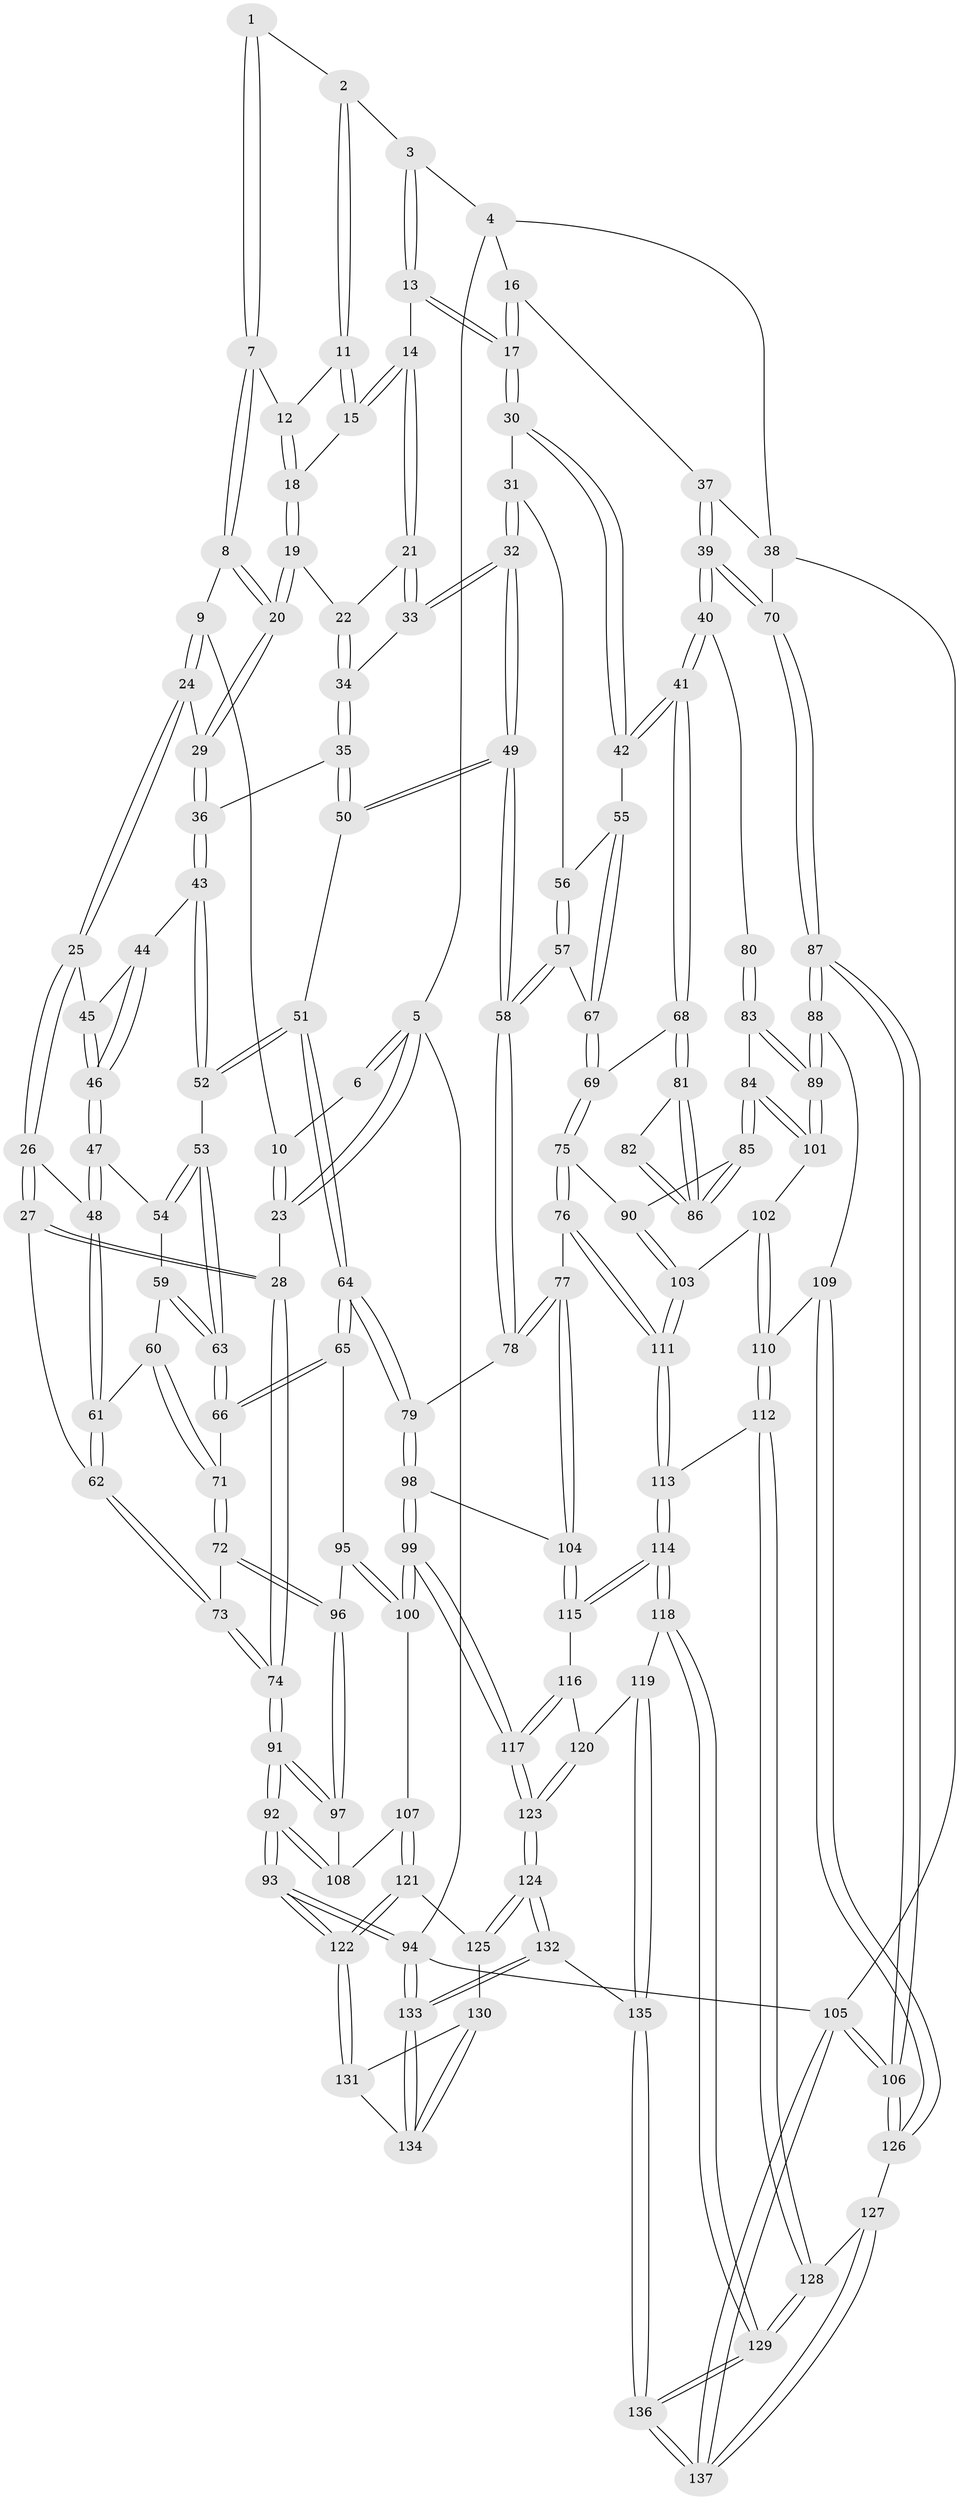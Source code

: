 // Generated by graph-tools (version 1.1) at 2025/59/03/09/25 04:59:54]
// undirected, 137 vertices, 339 edges
graph export_dot {
graph [start="1"]
  node [color=gray90,style=filled];
  1 [pos="+0.19029413790715674+0"];
  2 [pos="+0.4336143873982522+0"];
  3 [pos="+0.7414320116456123+0"];
  4 [pos="+0.7843978915767238+0"];
  5 [pos="+0+0"];
  6 [pos="+0.1462170402098412+0"];
  7 [pos="+0.2561492945125863+0.11705835481519351"];
  8 [pos="+0.1707182958887088+0.15046495767698675"];
  9 [pos="+0.11148751376289781+0.1655958849220344"];
  10 [pos="+0.09188715217786853+0.1611314187486153"];
  11 [pos="+0.4248765507080908+0.01785222238986094"];
  12 [pos="+0.28748850532471876+0.12563877784056476"];
  13 [pos="+0.6025081623639897+0.17503833514424397"];
  14 [pos="+0.590704823168698+0.17578467026378827"];
  15 [pos="+0.5465825539177945+0.14042675943059113"];
  16 [pos="+0.8731183929102977+0.22423131168312962"];
  17 [pos="+0.741205416432922+0.2799219431261007"];
  18 [pos="+0.30125828787698644+0.1449213438094762"];
  19 [pos="+0.365205202301063+0.2642863127944045"];
  20 [pos="+0.2799327539806286+0.3295607132243489"];
  21 [pos="+0.49125671836206686+0.24905572385546157"];
  22 [pos="+0.3989617134585547+0.27425554827753357"];
  23 [pos="+0+0.21679455790558083"];
  24 [pos="+0.1841956884527509+0.3529018460127379"];
  25 [pos="+0.17531957811283475+0.3665198504188723"];
  26 [pos="+0.07025827211479896+0.4249120863613647"];
  27 [pos="+0+0.4267976889926038"];
  28 [pos="+0+0.358376327122021"];
  29 [pos="+0.2778806931158517+0.3317949346087222"];
  30 [pos="+0.7383407774709283+0.29628911083555654"];
  31 [pos="+0.6025794376144681+0.4162924769351453"];
  32 [pos="+0.5578984259685265+0.42958137090647447"];
  33 [pos="+0.5236368816303755+0.3964520491145226"];
  34 [pos="+0.4153446029079915+0.400534059299413"];
  35 [pos="+0.40601794199089897+0.4243341184045157"];
  36 [pos="+0.3111313310042471+0.4197025353174863"];
  37 [pos="+0.878016606679939+0.22480574606214326"];
  38 [pos="+1+0.14249104739717022"];
  39 [pos="+0.9935199973636256+0.5337386834027886"];
  40 [pos="+0.9910073763806112+0.534299151476911"];
  41 [pos="+0.8172425868715719+0.48049490165810604"];
  42 [pos="+0.7653218050318965+0.39147623586860303"];
  43 [pos="+0.2982274380705543+0.44597856645044043"];
  44 [pos="+0.2940926616420907+0.4463884723597278"];
  45 [pos="+0.19920178542611724+0.40753338745672996"];
  46 [pos="+0.22048673102829525+0.4750589306097059"];
  47 [pos="+0.21815394339809088+0.484725468934334"];
  48 [pos="+0.09801275294544586+0.45452799040937786"];
  49 [pos="+0.49493873183252957+0.5454956142244591"];
  50 [pos="+0.43279184102981166+0.5379022760557159"];
  51 [pos="+0.42150445728767344+0.5439530228104386"];
  52 [pos="+0.3094140694808895+0.49033818005605867"];
  53 [pos="+0.2753359239068952+0.5195096095540691"];
  54 [pos="+0.21830392771903295+0.488253284620297"];
  55 [pos="+0.6646675074183462+0.5237243685099977"];
  56 [pos="+0.6227684041073526+0.4612689437708363"];
  57 [pos="+0.587022263546944+0.5615169342955821"];
  58 [pos="+0.5111212007191878+0.561648122169379"];
  59 [pos="+0.20004779079657808+0.5155692212156011"];
  60 [pos="+0.15712209541353225+0.5401819895974663"];
  61 [pos="+0.1561828206793861+0.5394391929064501"];
  62 [pos="+0.05538305913573732+0.5642898981762269"];
  63 [pos="+0.2677029552499417+0.58641619742807"];
  64 [pos="+0.3244016669577383+0.6612803941826721"];
  65 [pos="+0.31154794059502877+0.659313423178013"];
  66 [pos="+0.2733593280925754+0.6208630527338213"];
  67 [pos="+0.6623539645330792+0.5700308357436001"];
  68 [pos="+0.7386044194579257+0.6076510816992843"];
  69 [pos="+0.6986711250786273+0.6061137062541504"];
  70 [pos="+1+0.551236369916385"];
  71 [pos="+0.1653314885402369+0.597691209704855"];
  72 [pos="+0.09698516666474201+0.6603313077891837"];
  73 [pos="+0.07557934853204316+0.6479213304396823"];
  74 [pos="+0+0.6814758283813068"];
  75 [pos="+0.6028960403337644+0.7331119502681597"];
  76 [pos="+0.5722652449068277+0.7516148353999016"];
  77 [pos="+0.5684870068363875+0.7522372483938252"];
  78 [pos="+0.5362673696324647+0.6975296691771518"];
  79 [pos="+0.3311595120105034+0.670893280119291"];
  80 [pos="+0.9364770911959771+0.5941776921798085"];
  81 [pos="+0.7513043918059583+0.6212574316430324"];
  82 [pos="+0.8903907260740462+0.6014847776562591"];
  83 [pos="+0.9151466229188929+0.6351707123786826"];
  84 [pos="+0.8041204343208715+0.7110692190825347"];
  85 [pos="+0.793459415124765+0.7024303183876657"];
  86 [pos="+0.7812688043766348+0.678477374944073"];
  87 [pos="+1+0.8255396217176085"];
  88 [pos="+0.9651534091080395+0.8124556538500322"];
  89 [pos="+0.9346746270497166+0.7868217861086155"];
  90 [pos="+0.7038097723724028+0.7446071239860579"];
  91 [pos="+0+0.7147009718435915"];
  92 [pos="+0+0.8899036699331628"];
  93 [pos="+0+1"];
  94 [pos="+0+1"];
  95 [pos="+0.2523608067969126+0.7014196875301938"];
  96 [pos="+0.1182646006299004+0.7206769051077848"];
  97 [pos="+0.10583429173247048+0.7700885465719479"];
  98 [pos="+0.36066516163342804+0.7582829328841948"];
  99 [pos="+0.33823271953848916+0.8704833251880015"];
  100 [pos="+0.22872149377633932+0.8217156371127335"];
  101 [pos="+0.8185703306972174+0.7443340197885656"];
  102 [pos="+0.8016792660999819+0.7761704734687107"];
  103 [pos="+0.7337817194675111+0.8089054893836469"];
  104 [pos="+0.5552006422258279+0.7707728482004638"];
  105 [pos="+1+1"];
  106 [pos="+1+1"];
  107 [pos="+0.12695381496281566+0.8377235685554855"];
  108 [pos="+0.11035262876142775+0.7946786325943548"];
  109 [pos="+0.8977098472166996+0.8747846045745628"];
  110 [pos="+0.8109828977759439+0.8644731113877298"];
  111 [pos="+0.7058717253520881+0.8505667160943536"];
  112 [pos="+0.7799745595427006+0.8898843487605783"];
  113 [pos="+0.7077821215870792+0.8583851731851992"];
  114 [pos="+0.6577069984675574+0.9349356900527022"];
  115 [pos="+0.5533696206238159+0.7775536385250724"];
  116 [pos="+0.5510010532563879+0.7821459491923043"];
  117 [pos="+0.35456215922553624+0.9139696596848297"];
  118 [pos="+0.6523370578015861+0.9588882046314419"];
  119 [pos="+0.548467899030439+0.9219325132780727"];
  120 [pos="+0.5396170893530422+0.8978703774287622"];
  121 [pos="+0.12672515196042314+0.8386167964128954"];
  122 [pos="+0+0.9950321622278024"];
  123 [pos="+0.35482632440421163+0.925810398432082"];
  124 [pos="+0.33759426664021297+1"];
  125 [pos="+0.13187714981172774+0.8577334140853695"];
  126 [pos="+0.8843749218075388+0.9506792562301152"];
  127 [pos="+0.8477478135729688+0.9971647407466777"];
  128 [pos="+0.7843914677449577+0.9389102452999586"];
  129 [pos="+0.6640751643060092+0.9933238271035216"];
  130 [pos="+0.12810672470140305+0.886600417468547"];
  131 [pos="+0.061431341338926825+0.9532727460585799"];
  132 [pos="+0.34619533830751564+1"];
  133 [pos="+0.23029838232891747+1"];
  134 [pos="+0.13363155641008595+0.9853893060287318"];
  135 [pos="+0.3533707760945154+1"];
  136 [pos="+0.6408308647609352+1"];
  137 [pos="+0.8509997070434728+1"];
  1 -- 2;
  1 -- 7;
  1 -- 7;
  2 -- 3;
  2 -- 11;
  2 -- 11;
  3 -- 4;
  3 -- 13;
  3 -- 13;
  4 -- 5;
  4 -- 16;
  4 -- 38;
  5 -- 6;
  5 -- 6;
  5 -- 23;
  5 -- 23;
  5 -- 94;
  6 -- 10;
  7 -- 8;
  7 -- 8;
  7 -- 12;
  8 -- 9;
  8 -- 20;
  8 -- 20;
  9 -- 10;
  9 -- 24;
  9 -- 24;
  10 -- 23;
  10 -- 23;
  11 -- 12;
  11 -- 15;
  11 -- 15;
  12 -- 18;
  12 -- 18;
  13 -- 14;
  13 -- 17;
  13 -- 17;
  14 -- 15;
  14 -- 15;
  14 -- 21;
  14 -- 21;
  15 -- 18;
  16 -- 17;
  16 -- 17;
  16 -- 37;
  17 -- 30;
  17 -- 30;
  18 -- 19;
  18 -- 19;
  19 -- 20;
  19 -- 20;
  19 -- 22;
  20 -- 29;
  20 -- 29;
  21 -- 22;
  21 -- 33;
  21 -- 33;
  22 -- 34;
  22 -- 34;
  23 -- 28;
  24 -- 25;
  24 -- 25;
  24 -- 29;
  25 -- 26;
  25 -- 26;
  25 -- 45;
  26 -- 27;
  26 -- 27;
  26 -- 48;
  27 -- 28;
  27 -- 28;
  27 -- 62;
  28 -- 74;
  28 -- 74;
  29 -- 36;
  29 -- 36;
  30 -- 31;
  30 -- 42;
  30 -- 42;
  31 -- 32;
  31 -- 32;
  31 -- 56;
  32 -- 33;
  32 -- 33;
  32 -- 49;
  32 -- 49;
  33 -- 34;
  34 -- 35;
  34 -- 35;
  35 -- 36;
  35 -- 50;
  35 -- 50;
  36 -- 43;
  36 -- 43;
  37 -- 38;
  37 -- 39;
  37 -- 39;
  38 -- 70;
  38 -- 105;
  39 -- 40;
  39 -- 40;
  39 -- 70;
  39 -- 70;
  40 -- 41;
  40 -- 41;
  40 -- 80;
  41 -- 42;
  41 -- 42;
  41 -- 68;
  41 -- 68;
  42 -- 55;
  43 -- 44;
  43 -- 52;
  43 -- 52;
  44 -- 45;
  44 -- 46;
  44 -- 46;
  45 -- 46;
  45 -- 46;
  46 -- 47;
  46 -- 47;
  47 -- 48;
  47 -- 48;
  47 -- 54;
  48 -- 61;
  48 -- 61;
  49 -- 50;
  49 -- 50;
  49 -- 58;
  49 -- 58;
  50 -- 51;
  51 -- 52;
  51 -- 52;
  51 -- 64;
  51 -- 64;
  52 -- 53;
  53 -- 54;
  53 -- 54;
  53 -- 63;
  53 -- 63;
  54 -- 59;
  55 -- 56;
  55 -- 67;
  55 -- 67;
  56 -- 57;
  56 -- 57;
  57 -- 58;
  57 -- 58;
  57 -- 67;
  58 -- 78;
  58 -- 78;
  59 -- 60;
  59 -- 63;
  59 -- 63;
  60 -- 61;
  60 -- 71;
  60 -- 71;
  61 -- 62;
  61 -- 62;
  62 -- 73;
  62 -- 73;
  63 -- 66;
  63 -- 66;
  64 -- 65;
  64 -- 65;
  64 -- 79;
  64 -- 79;
  65 -- 66;
  65 -- 66;
  65 -- 95;
  66 -- 71;
  67 -- 69;
  67 -- 69;
  68 -- 69;
  68 -- 81;
  68 -- 81;
  69 -- 75;
  69 -- 75;
  70 -- 87;
  70 -- 87;
  71 -- 72;
  71 -- 72;
  72 -- 73;
  72 -- 96;
  72 -- 96;
  73 -- 74;
  73 -- 74;
  74 -- 91;
  74 -- 91;
  75 -- 76;
  75 -- 76;
  75 -- 90;
  76 -- 77;
  76 -- 111;
  76 -- 111;
  77 -- 78;
  77 -- 78;
  77 -- 104;
  77 -- 104;
  78 -- 79;
  79 -- 98;
  79 -- 98;
  80 -- 83;
  80 -- 83;
  81 -- 82;
  81 -- 86;
  81 -- 86;
  82 -- 86;
  82 -- 86;
  83 -- 84;
  83 -- 89;
  83 -- 89;
  84 -- 85;
  84 -- 85;
  84 -- 101;
  84 -- 101;
  85 -- 86;
  85 -- 86;
  85 -- 90;
  87 -- 88;
  87 -- 88;
  87 -- 106;
  87 -- 106;
  88 -- 89;
  88 -- 89;
  88 -- 109;
  89 -- 101;
  89 -- 101;
  90 -- 103;
  90 -- 103;
  91 -- 92;
  91 -- 92;
  91 -- 97;
  91 -- 97;
  92 -- 93;
  92 -- 93;
  92 -- 108;
  92 -- 108;
  93 -- 94;
  93 -- 94;
  93 -- 122;
  93 -- 122;
  94 -- 133;
  94 -- 133;
  94 -- 105;
  95 -- 96;
  95 -- 100;
  95 -- 100;
  96 -- 97;
  96 -- 97;
  97 -- 108;
  98 -- 99;
  98 -- 99;
  98 -- 104;
  99 -- 100;
  99 -- 100;
  99 -- 117;
  99 -- 117;
  100 -- 107;
  101 -- 102;
  102 -- 103;
  102 -- 110;
  102 -- 110;
  103 -- 111;
  103 -- 111;
  104 -- 115;
  104 -- 115;
  105 -- 106;
  105 -- 106;
  105 -- 137;
  105 -- 137;
  106 -- 126;
  106 -- 126;
  107 -- 108;
  107 -- 121;
  107 -- 121;
  109 -- 110;
  109 -- 126;
  109 -- 126;
  110 -- 112;
  110 -- 112;
  111 -- 113;
  111 -- 113;
  112 -- 113;
  112 -- 128;
  112 -- 128;
  113 -- 114;
  113 -- 114;
  114 -- 115;
  114 -- 115;
  114 -- 118;
  114 -- 118;
  115 -- 116;
  116 -- 117;
  116 -- 117;
  116 -- 120;
  117 -- 123;
  117 -- 123;
  118 -- 119;
  118 -- 129;
  118 -- 129;
  119 -- 120;
  119 -- 135;
  119 -- 135;
  120 -- 123;
  120 -- 123;
  121 -- 122;
  121 -- 122;
  121 -- 125;
  122 -- 131;
  122 -- 131;
  123 -- 124;
  123 -- 124;
  124 -- 125;
  124 -- 125;
  124 -- 132;
  124 -- 132;
  125 -- 130;
  126 -- 127;
  127 -- 128;
  127 -- 137;
  127 -- 137;
  128 -- 129;
  128 -- 129;
  129 -- 136;
  129 -- 136;
  130 -- 131;
  130 -- 134;
  130 -- 134;
  131 -- 134;
  132 -- 133;
  132 -- 133;
  132 -- 135;
  133 -- 134;
  133 -- 134;
  135 -- 136;
  135 -- 136;
  136 -- 137;
  136 -- 137;
}
